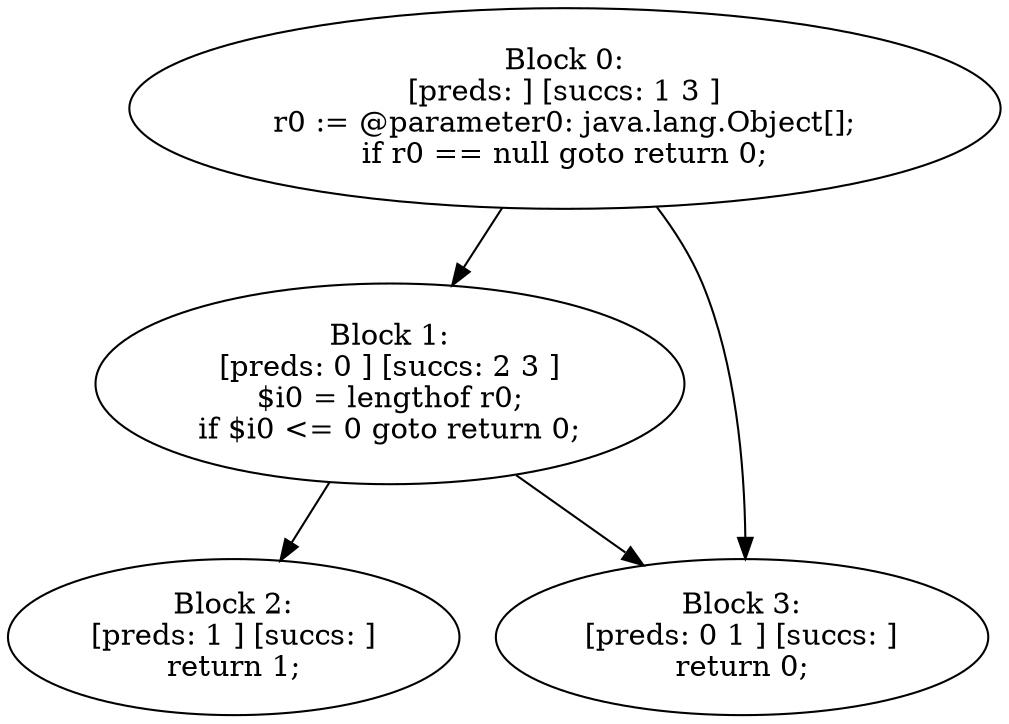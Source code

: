 digraph "unitGraph" {
    "Block 0:
[preds: ] [succs: 1 3 ]
r0 := @parameter0: java.lang.Object[];
if r0 == null goto return 0;
"
    "Block 1:
[preds: 0 ] [succs: 2 3 ]
$i0 = lengthof r0;
if $i0 <= 0 goto return 0;
"
    "Block 2:
[preds: 1 ] [succs: ]
return 1;
"
    "Block 3:
[preds: 0 1 ] [succs: ]
return 0;
"
    "Block 0:
[preds: ] [succs: 1 3 ]
r0 := @parameter0: java.lang.Object[];
if r0 == null goto return 0;
"->"Block 1:
[preds: 0 ] [succs: 2 3 ]
$i0 = lengthof r0;
if $i0 <= 0 goto return 0;
";
    "Block 0:
[preds: ] [succs: 1 3 ]
r0 := @parameter0: java.lang.Object[];
if r0 == null goto return 0;
"->"Block 3:
[preds: 0 1 ] [succs: ]
return 0;
";
    "Block 1:
[preds: 0 ] [succs: 2 3 ]
$i0 = lengthof r0;
if $i0 <= 0 goto return 0;
"->"Block 2:
[preds: 1 ] [succs: ]
return 1;
";
    "Block 1:
[preds: 0 ] [succs: 2 3 ]
$i0 = lengthof r0;
if $i0 <= 0 goto return 0;
"->"Block 3:
[preds: 0 1 ] [succs: ]
return 0;
";
}
